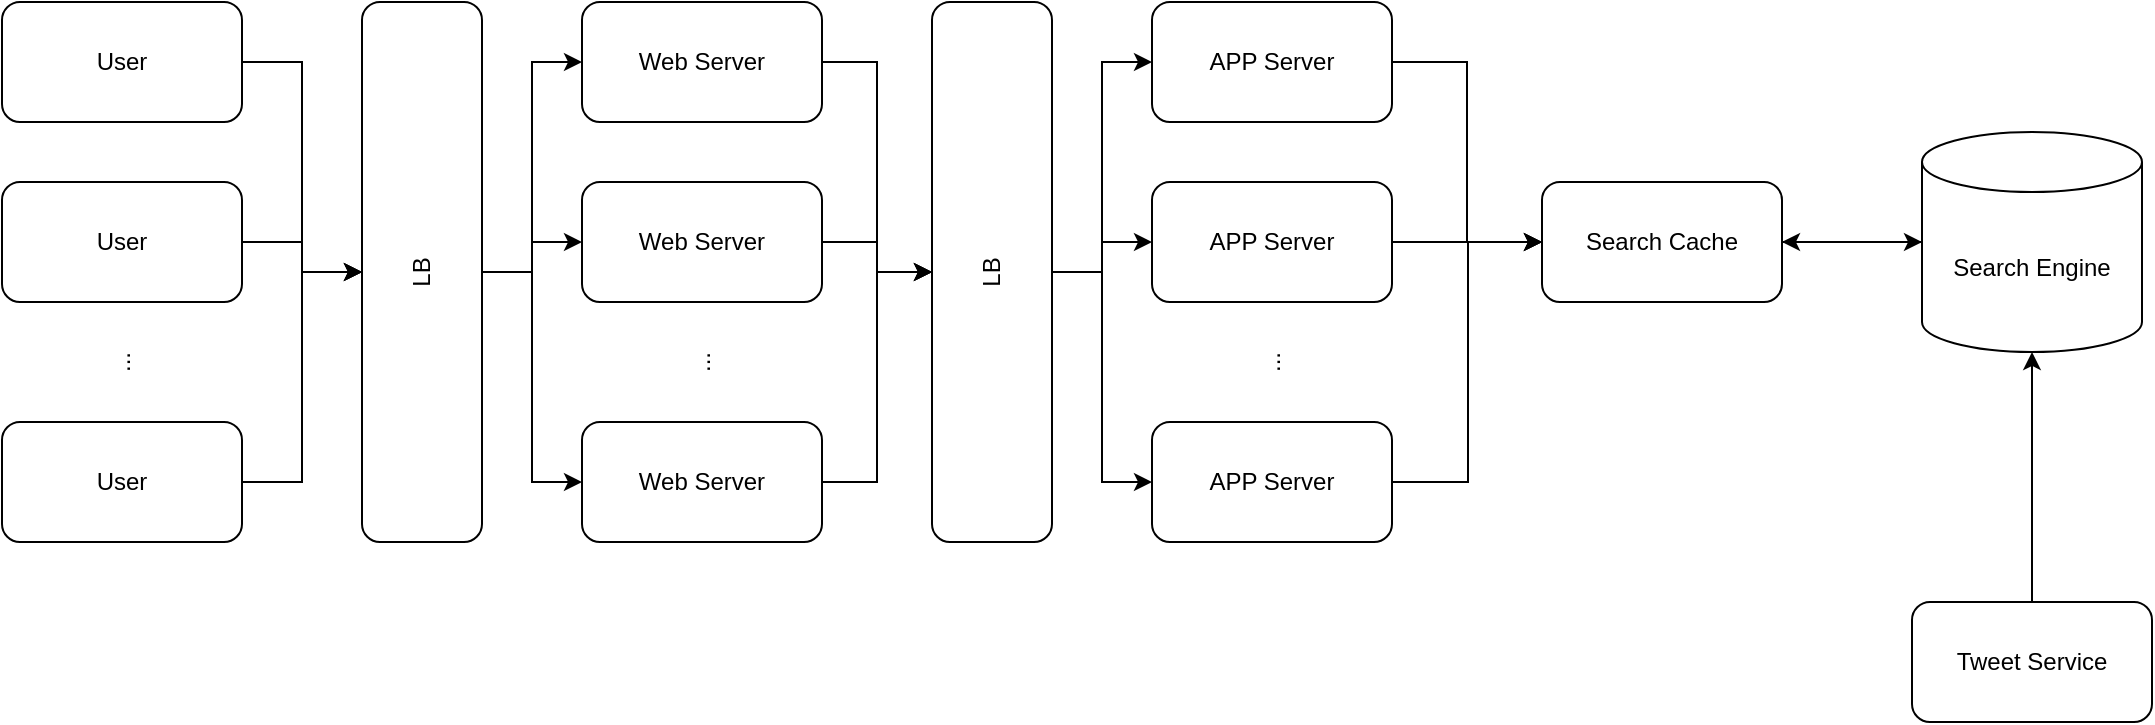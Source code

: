 <mxfile version="14.5.8" type="github">
  <diagram id="HSswA3tRzgz16QMjjiUG" name="Page-1">
    <mxGraphModel dx="1422" dy="762" grid="1" gridSize="10" guides="1" tooltips="1" connect="1" arrows="1" fold="1" page="1" pageScale="1" pageWidth="850" pageHeight="1100" math="0" shadow="0">
      <root>
        <mxCell id="0" />
        <mxCell id="1" parent="0" />
        <mxCell id="fmH8YPcWzQn2xEaA58ES-1" value="" style="edgeStyle=orthogonalEdgeStyle;rounded=0;orthogonalLoop=1;jettySize=auto;html=1;" edge="1" parent="1" source="fmH8YPcWzQn2xEaA58ES-2" target="fmH8YPcWzQn2xEaA58ES-11">
          <mxGeometry relative="1" as="geometry" />
        </mxCell>
        <mxCell id="fmH8YPcWzQn2xEaA58ES-2" value="User" style="rounded=1;whiteSpace=wrap;html=1;" vertex="1" parent="1">
          <mxGeometry x="50" y="90" width="120" height="60" as="geometry" />
        </mxCell>
        <mxCell id="fmH8YPcWzQn2xEaA58ES-3" style="edgeStyle=orthogonalEdgeStyle;rounded=0;orthogonalLoop=1;jettySize=auto;html=1;entryX=0.5;entryY=0;entryDx=0;entryDy=0;" edge="1" parent="1" source="fmH8YPcWzQn2xEaA58ES-4" target="fmH8YPcWzQn2xEaA58ES-11">
          <mxGeometry relative="1" as="geometry" />
        </mxCell>
        <mxCell id="fmH8YPcWzQn2xEaA58ES-4" value="User" style="rounded=1;whiteSpace=wrap;html=1;" vertex="1" parent="1">
          <mxGeometry x="50" y="180" width="120" height="60" as="geometry" />
        </mxCell>
        <mxCell id="fmH8YPcWzQn2xEaA58ES-5" style="edgeStyle=orthogonalEdgeStyle;rounded=0;orthogonalLoop=1;jettySize=auto;html=1;entryX=0.5;entryY=0;entryDx=0;entryDy=0;" edge="1" parent="1" source="fmH8YPcWzQn2xEaA58ES-6" target="fmH8YPcWzQn2xEaA58ES-11">
          <mxGeometry relative="1" as="geometry" />
        </mxCell>
        <mxCell id="fmH8YPcWzQn2xEaA58ES-6" value="User" style="rounded=1;whiteSpace=wrap;html=1;" vertex="1" parent="1">
          <mxGeometry x="50" y="300" width="120" height="60" as="geometry" />
        </mxCell>
        <mxCell id="fmH8YPcWzQn2xEaA58ES-7" value="..." style="text;html=1;strokeColor=none;fillColor=none;align=center;verticalAlign=middle;whiteSpace=wrap;rounded=0;rotation=-90;" vertex="1" parent="1">
          <mxGeometry x="90" y="260" width="40" height="20" as="geometry" />
        </mxCell>
        <mxCell id="fmH8YPcWzQn2xEaA58ES-8" style="edgeStyle=orthogonalEdgeStyle;rounded=0;orthogonalLoop=1;jettySize=auto;html=1;entryX=0;entryY=0.5;entryDx=0;entryDy=0;" edge="1" parent="1" source="fmH8YPcWzQn2xEaA58ES-11" target="fmH8YPcWzQn2xEaA58ES-13">
          <mxGeometry relative="1" as="geometry" />
        </mxCell>
        <mxCell id="fmH8YPcWzQn2xEaA58ES-9" style="edgeStyle=orthogonalEdgeStyle;rounded=0;orthogonalLoop=1;jettySize=auto;html=1;entryX=0;entryY=0.5;entryDx=0;entryDy=0;" edge="1" parent="1" source="fmH8YPcWzQn2xEaA58ES-11" target="fmH8YPcWzQn2xEaA58ES-15">
          <mxGeometry relative="1" as="geometry" />
        </mxCell>
        <mxCell id="fmH8YPcWzQn2xEaA58ES-10" style="edgeStyle=orthogonalEdgeStyle;rounded=0;orthogonalLoop=1;jettySize=auto;html=1;entryX=0;entryY=0.5;entryDx=0;entryDy=0;" edge="1" parent="1" source="fmH8YPcWzQn2xEaA58ES-11" target="fmH8YPcWzQn2xEaA58ES-17">
          <mxGeometry relative="1" as="geometry" />
        </mxCell>
        <mxCell id="fmH8YPcWzQn2xEaA58ES-11" value="LB" style="rounded=1;whiteSpace=wrap;html=1;rotation=-90;" vertex="1" parent="1">
          <mxGeometry x="125" y="195" width="270" height="60" as="geometry" />
        </mxCell>
        <mxCell id="fmH8YPcWzQn2xEaA58ES-12" value="" style="edgeStyle=orthogonalEdgeStyle;rounded=0;orthogonalLoop=1;jettySize=auto;html=1;" edge="1" parent="1" source="fmH8YPcWzQn2xEaA58ES-13" target="fmH8YPcWzQn2xEaA58ES-22">
          <mxGeometry relative="1" as="geometry" />
        </mxCell>
        <mxCell id="fmH8YPcWzQn2xEaA58ES-13" value="Web Server" style="rounded=1;whiteSpace=wrap;html=1;" vertex="1" parent="1">
          <mxGeometry x="340" y="90" width="120" height="60" as="geometry" />
        </mxCell>
        <mxCell id="fmH8YPcWzQn2xEaA58ES-14" style="edgeStyle=orthogonalEdgeStyle;rounded=0;orthogonalLoop=1;jettySize=auto;html=1;" edge="1" parent="1" source="fmH8YPcWzQn2xEaA58ES-15" target="fmH8YPcWzQn2xEaA58ES-22">
          <mxGeometry relative="1" as="geometry" />
        </mxCell>
        <mxCell id="fmH8YPcWzQn2xEaA58ES-15" value="Web Server" style="rounded=1;whiteSpace=wrap;html=1;" vertex="1" parent="1">
          <mxGeometry x="340" y="180" width="120" height="60" as="geometry" />
        </mxCell>
        <mxCell id="fmH8YPcWzQn2xEaA58ES-16" style="edgeStyle=orthogonalEdgeStyle;rounded=0;orthogonalLoop=1;jettySize=auto;html=1;entryX=0.5;entryY=0;entryDx=0;entryDy=0;" edge="1" parent="1" source="fmH8YPcWzQn2xEaA58ES-17" target="fmH8YPcWzQn2xEaA58ES-22">
          <mxGeometry relative="1" as="geometry" />
        </mxCell>
        <mxCell id="fmH8YPcWzQn2xEaA58ES-17" value="Web Server" style="rounded=1;whiteSpace=wrap;html=1;" vertex="1" parent="1">
          <mxGeometry x="340" y="300" width="120" height="60" as="geometry" />
        </mxCell>
        <mxCell id="fmH8YPcWzQn2xEaA58ES-18" value="..." style="text;html=1;strokeColor=none;fillColor=none;align=center;verticalAlign=middle;whiteSpace=wrap;rounded=0;rotation=-90;" vertex="1" parent="1">
          <mxGeometry x="380" y="260" width="40" height="20" as="geometry" />
        </mxCell>
        <mxCell id="fmH8YPcWzQn2xEaA58ES-19" style="edgeStyle=orthogonalEdgeStyle;rounded=0;orthogonalLoop=1;jettySize=auto;html=1;entryX=0;entryY=0.5;entryDx=0;entryDy=0;" edge="1" parent="1" source="fmH8YPcWzQn2xEaA58ES-22" target="fmH8YPcWzQn2xEaA58ES-23">
          <mxGeometry relative="1" as="geometry" />
        </mxCell>
        <mxCell id="fmH8YPcWzQn2xEaA58ES-20" style="edgeStyle=orthogonalEdgeStyle;rounded=0;orthogonalLoop=1;jettySize=auto;html=1;entryX=0;entryY=0.5;entryDx=0;entryDy=0;" edge="1" parent="1" source="fmH8YPcWzQn2xEaA58ES-22" target="fmH8YPcWzQn2xEaA58ES-24">
          <mxGeometry relative="1" as="geometry" />
        </mxCell>
        <mxCell id="fmH8YPcWzQn2xEaA58ES-21" style="edgeStyle=orthogonalEdgeStyle;rounded=0;orthogonalLoop=1;jettySize=auto;html=1;entryX=0;entryY=0.5;entryDx=0;entryDy=0;" edge="1" parent="1" source="fmH8YPcWzQn2xEaA58ES-22" target="fmH8YPcWzQn2xEaA58ES-25">
          <mxGeometry relative="1" as="geometry" />
        </mxCell>
        <mxCell id="fmH8YPcWzQn2xEaA58ES-22" value="LB" style="rounded=1;whiteSpace=wrap;html=1;rotation=-90;" vertex="1" parent="1">
          <mxGeometry x="410" y="195" width="270" height="60" as="geometry" />
        </mxCell>
        <mxCell id="fmH8YPcWzQn2xEaA58ES-29" style="edgeStyle=orthogonalEdgeStyle;rounded=0;orthogonalLoop=1;jettySize=auto;html=1;entryX=0;entryY=0.5;entryDx=0;entryDy=0;" edge="1" parent="1" source="fmH8YPcWzQn2xEaA58ES-23" target="fmH8YPcWzQn2xEaA58ES-28">
          <mxGeometry relative="1" as="geometry" />
        </mxCell>
        <mxCell id="fmH8YPcWzQn2xEaA58ES-23" value="APP Server" style="rounded=1;whiteSpace=wrap;html=1;" vertex="1" parent="1">
          <mxGeometry x="625" y="90" width="120" height="60" as="geometry" />
        </mxCell>
        <mxCell id="fmH8YPcWzQn2xEaA58ES-30" style="edgeStyle=orthogonalEdgeStyle;rounded=0;orthogonalLoop=1;jettySize=auto;html=1;" edge="1" parent="1" source="fmH8YPcWzQn2xEaA58ES-24">
          <mxGeometry relative="1" as="geometry">
            <mxPoint x="820" y="210" as="targetPoint" />
          </mxGeometry>
        </mxCell>
        <mxCell id="fmH8YPcWzQn2xEaA58ES-24" value="APP Server" style="rounded=1;whiteSpace=wrap;html=1;" vertex="1" parent="1">
          <mxGeometry x="625" y="180" width="120" height="60" as="geometry" />
        </mxCell>
        <mxCell id="fmH8YPcWzQn2xEaA58ES-31" style="edgeStyle=orthogonalEdgeStyle;rounded=0;orthogonalLoop=1;jettySize=auto;html=1;entryX=0;entryY=0.5;entryDx=0;entryDy=0;" edge="1" parent="1" source="fmH8YPcWzQn2xEaA58ES-25" target="fmH8YPcWzQn2xEaA58ES-28">
          <mxGeometry relative="1" as="geometry">
            <Array as="points">
              <mxPoint x="783" y="330" />
              <mxPoint x="783" y="210" />
            </Array>
          </mxGeometry>
        </mxCell>
        <mxCell id="fmH8YPcWzQn2xEaA58ES-25" value="APP Server" style="rounded=1;whiteSpace=wrap;html=1;" vertex="1" parent="1">
          <mxGeometry x="625" y="300" width="120" height="60" as="geometry" />
        </mxCell>
        <mxCell id="fmH8YPcWzQn2xEaA58ES-26" value="..." style="text;html=1;strokeColor=none;fillColor=none;align=center;verticalAlign=middle;whiteSpace=wrap;rounded=0;rotation=-90;" vertex="1" parent="1">
          <mxGeometry x="665" y="260" width="40" height="20" as="geometry" />
        </mxCell>
        <mxCell id="fmH8YPcWzQn2xEaA58ES-34" style="edgeStyle=orthogonalEdgeStyle;rounded=0;orthogonalLoop=1;jettySize=auto;html=1;entryX=0;entryY=0.5;entryDx=0;entryDy=0;entryPerimeter=0;" edge="1" parent="1" source="fmH8YPcWzQn2xEaA58ES-28" target="fmH8YPcWzQn2xEaA58ES-33">
          <mxGeometry relative="1" as="geometry" />
        </mxCell>
        <mxCell id="fmH8YPcWzQn2xEaA58ES-28" value="Search Cache" style="rounded=1;whiteSpace=wrap;html=1;" vertex="1" parent="1">
          <mxGeometry x="820" y="180" width="120" height="60" as="geometry" />
        </mxCell>
        <mxCell id="fmH8YPcWzQn2xEaA58ES-35" style="edgeStyle=orthogonalEdgeStyle;rounded=0;orthogonalLoop=1;jettySize=auto;html=1;entryX=1;entryY=0.5;entryDx=0;entryDy=0;" edge="1" parent="1" source="fmH8YPcWzQn2xEaA58ES-33" target="fmH8YPcWzQn2xEaA58ES-28">
          <mxGeometry relative="1" as="geometry" />
        </mxCell>
        <mxCell id="fmH8YPcWzQn2xEaA58ES-33" value="Search Engine" style="shape=cylinder3;whiteSpace=wrap;html=1;boundedLbl=1;backgroundOutline=1;size=15;" vertex="1" parent="1">
          <mxGeometry x="1010" y="155" width="110" height="110" as="geometry" />
        </mxCell>
        <mxCell id="fmH8YPcWzQn2xEaA58ES-37" style="edgeStyle=orthogonalEdgeStyle;rounded=0;orthogonalLoop=1;jettySize=auto;html=1;" edge="1" parent="1" source="fmH8YPcWzQn2xEaA58ES-36" target="fmH8YPcWzQn2xEaA58ES-33">
          <mxGeometry relative="1" as="geometry" />
        </mxCell>
        <mxCell id="fmH8YPcWzQn2xEaA58ES-36" value="Tweet Service" style="rounded=1;whiteSpace=wrap;html=1;" vertex="1" parent="1">
          <mxGeometry x="1005" y="390" width="120" height="60" as="geometry" />
        </mxCell>
      </root>
    </mxGraphModel>
  </diagram>
</mxfile>
